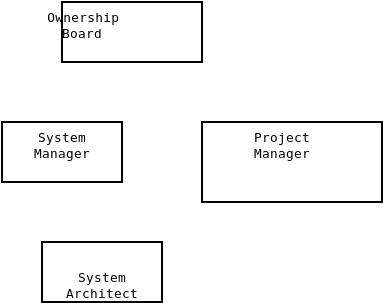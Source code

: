 <?xml version="1.0"?>
<diagram xmlns:dia="http://www.lysator.liu.se/~alla/dia/">
  <diagramdata>
    <attribute name="background">
      <color val="#ffffff"/>
    </attribute>
    <attribute name="paper">
      <composite type="paper">
        <attribute name="name">
          <string>#A4#</string>
        </attribute>
        <attribute name="tmargin">
          <real val="2.82"/>
        </attribute>
        <attribute name="bmargin">
          <real val="2.82"/>
        </attribute>
        <attribute name="lmargin">
          <real val="2.82"/>
        </attribute>
        <attribute name="rmargin">
          <real val="2.82"/>
        </attribute>
        <attribute name="is_portrait">
          <boolean val="true"/>
        </attribute>
        <attribute name="scaling">
          <real val="1"/>
        </attribute>
        <attribute name="fitto">
          <boolean val="false"/>
        </attribute>
      </composite>
    </attribute>
    <attribute name="grid">
      <composite type="grid">
        <attribute name="width_x">
          <real val="1"/>
        </attribute>
        <attribute name="width_y">
          <real val="1"/>
        </attribute>
        <attribute name="visible_x">
          <int val="1"/>
        </attribute>
        <attribute name="visible_y">
          <int val="1"/>
        </attribute>
      </composite>
    </attribute>
    <attribute name="guides">
      <composite type="guides">
        <attribute name="hguides"/>
        <attribute name="vguides"/>
      </composite>
    </attribute>
  </diagramdata>
  <layer name="Background" visible="true">
    <object type="Standard - Box" version="0" id="O0">
      <attribute name="obj_pos">
        <point val="6,1"/>
      </attribute>
      <attribute name="obj_bb">
        <rectangle val="5.95,0.95;13.05,4.05"/>
      </attribute>
      <attribute name="elem_corner">
        <point val="6,1"/>
      </attribute>
      <attribute name="elem_width">
        <real val="7"/>
      </attribute>
      <attribute name="elem_height">
        <real val="3"/>
      </attribute>
      <attribute name="show_background">
        <boolean val="true"/>
      </attribute>
    </object>
    <object type="Standard - Box" version="0" id="O1">
      <attribute name="obj_pos">
        <point val="3,7"/>
      </attribute>
      <attribute name="obj_bb">
        <rectangle val="2.95,6.95;9.05,10.05"/>
      </attribute>
      <attribute name="elem_corner">
        <point val="3,7"/>
      </attribute>
      <attribute name="elem_width">
        <real val="6"/>
      </attribute>
      <attribute name="elem_height">
        <real val="3"/>
      </attribute>
      <attribute name="show_background">
        <boolean val="true"/>
      </attribute>
    </object>
    <object type="Standard - Box" version="0" id="O2">
      <attribute name="obj_pos">
        <point val="13,7"/>
      </attribute>
      <attribute name="obj_bb">
        <rectangle val="12.95,6.95;22.05,11.05"/>
      </attribute>
      <attribute name="elem_corner">
        <point val="13,7"/>
      </attribute>
      <attribute name="elem_width">
        <real val="9"/>
      </attribute>
      <attribute name="elem_height">
        <real val="4"/>
      </attribute>
      <attribute name="show_background">
        <boolean val="true"/>
      </attribute>
    </object>
    <object type="Standard - Box" version="0" id="O3">
      <attribute name="obj_pos">
        <point val="5,13"/>
      </attribute>
      <attribute name="obj_bb">
        <rectangle val="4.95,12.95;11.05,16.05"/>
      </attribute>
      <attribute name="elem_corner">
        <point val="5,13"/>
      </attribute>
      <attribute name="elem_width">
        <real val="6"/>
      </attribute>
      <attribute name="elem_height">
        <real val="3"/>
      </attribute>
      <attribute name="show_background">
        <boolean val="true"/>
      </attribute>
    </object>
    <object type="Standard - Text" version="0" id="O4">
      <attribute name="obj_pos">
        <point val="7,2"/>
      </attribute>
      <attribute name="obj_bb">
        <rectangle val="4.718,1.405;9.282,3.005"/>
      </attribute>
      <attribute name="text">
        <composite type="text">
          <attribute name="string">
            <string>#Ownership
Board#</string>
          </attribute>
          <attribute name="font">
            <font name="Courier"/>
          </attribute>
          <attribute name="height">
            <real val="0.8"/>
          </attribute>
          <attribute name="pos">
            <point val="7,2"/>
          </attribute>
          <attribute name="color">
            <color val="#000000"/>
          </attribute>
          <attribute name="alignment">
            <enum val="1"/>
          </attribute>
        </composite>
      </attribute>
    </object>
    <object type="Standard - Text" version="0" id="O5">
      <attribute name="obj_pos">
        <point val="6,8"/>
      </attribute>
      <attribute name="obj_bb">
        <rectangle val="4.203,7.405;7.797,9.005"/>
      </attribute>
      <attribute name="text">
        <composite type="text">
          <attribute name="string">
            <string>#System
Manager#</string>
          </attribute>
          <attribute name="font">
            <font name="Courier"/>
          </attribute>
          <attribute name="height">
            <real val="0.8"/>
          </attribute>
          <attribute name="pos">
            <point val="6,8"/>
          </attribute>
          <attribute name="color">
            <color val="#000000"/>
          </attribute>
          <attribute name="alignment">
            <enum val="1"/>
          </attribute>
        </composite>
      </attribute>
    </object>
    <object type="Standard - Text" version="0" id="O6">
      <attribute name="obj_pos">
        <point val="17,8"/>
      </attribute>
      <attribute name="obj_bb">
        <rectangle val="15.203,7.405;18.797,9.005"/>
      </attribute>
      <attribute name="text">
        <composite type="text">
          <attribute name="string">
            <string>#Project
Manager#</string>
          </attribute>
          <attribute name="font">
            <font name="Courier"/>
          </attribute>
          <attribute name="height">
            <real val="0.8"/>
          </attribute>
          <attribute name="pos">
            <point val="17,8"/>
          </attribute>
          <attribute name="color">
            <color val="#000000"/>
          </attribute>
          <attribute name="alignment">
            <enum val="1"/>
          </attribute>
        </composite>
      </attribute>
    </object>
    <object type="Standard - Text" version="0" id="O7">
      <attribute name="obj_pos">
        <point val="8,15"/>
      </attribute>
      <attribute name="obj_bb">
        <rectangle val="5.718,14.405;10.282,16.005"/>
      </attribute>
      <attribute name="text">
        <composite type="text">
          <attribute name="string">
            <string>#System
Architect#</string>
          </attribute>
          <attribute name="font">
            <font name="Courier"/>
          </attribute>
          <attribute name="height">
            <real val="0.8"/>
          </attribute>
          <attribute name="pos">
            <point val="8,15"/>
          </attribute>
          <attribute name="color">
            <color val="#000000"/>
          </attribute>
          <attribute name="alignment">
            <enum val="1"/>
          </attribute>
        </composite>
      </attribute>
    </object>
  </layer>
</diagram>
